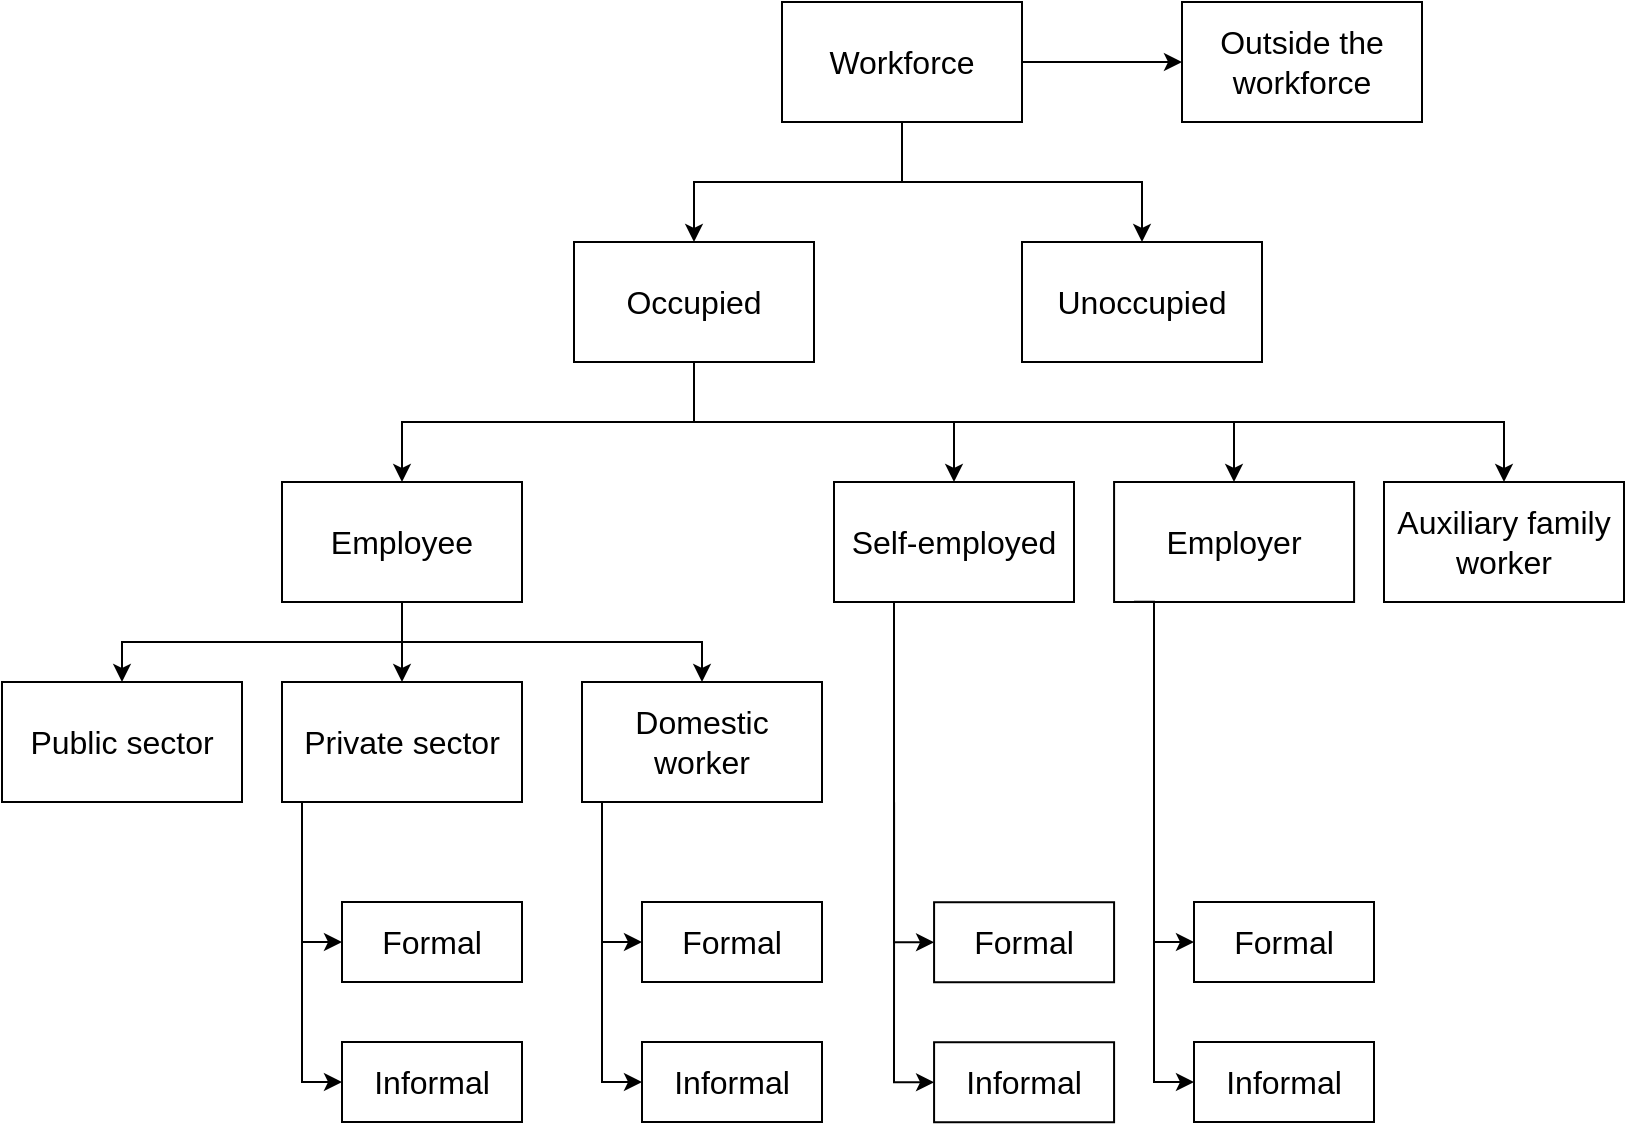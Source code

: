 <mxfile version="15.7.4"><diagram id="1851vs1acbHR2quE6G4J" name="Page-1"><mxGraphModel dx="821" dy="975" grid="0" gridSize="10" guides="1" tooltips="1" connect="1" arrows="1" fold="1" page="1" pageScale="1" pageWidth="827" pageHeight="1169" math="0" shadow="0"><root><mxCell id="0"/><mxCell id="1" parent="0"/><mxCell id="2jyovDB61brfEehxBIZy-3" value="" style="edgeStyle=orthogonalEdgeStyle;rounded=0;orthogonalLoop=1;jettySize=auto;html=1;fontSize=16;" edge="1" parent="1" source="2jyovDB61brfEehxBIZy-1" target="2jyovDB61brfEehxBIZy-2"><mxGeometry relative="1" as="geometry"/></mxCell><mxCell id="2jyovDB61brfEehxBIZy-5" value="" style="edgeStyle=orthogonalEdgeStyle;rounded=0;orthogonalLoop=1;jettySize=auto;html=1;fontSize=16;" edge="1" parent="1" source="2jyovDB61brfEehxBIZy-1" target="2jyovDB61brfEehxBIZy-4"><mxGeometry relative="1" as="geometry"/></mxCell><mxCell id="2jyovDB61brfEehxBIZy-7" value="" style="edgeStyle=orthogonalEdgeStyle;rounded=0;orthogonalLoop=1;jettySize=auto;html=1;fontSize=16;" edge="1" parent="1" source="2jyovDB61brfEehxBIZy-1" target="2jyovDB61brfEehxBIZy-6"><mxGeometry relative="1" as="geometry"/></mxCell><mxCell id="2jyovDB61brfEehxBIZy-1" value="Workforce" style="rounded=0;whiteSpace=wrap;html=1;fontSize=16;" vertex="1" parent="1"><mxGeometry x="394" y="40" width="120" height="60" as="geometry"/></mxCell><mxCell id="2jyovDB61brfEehxBIZy-2" value="Outside the workforce" style="whiteSpace=wrap;html=1;rounded=0;fontSize=16;" vertex="1" parent="1"><mxGeometry x="594" y="40" width="120" height="60" as="geometry"/></mxCell><mxCell id="2jyovDB61brfEehxBIZy-9" value="" style="edgeStyle=orthogonalEdgeStyle;rounded=0;orthogonalLoop=1;jettySize=auto;html=1;exitX=0.5;exitY=1;exitDx=0;exitDy=0;fontSize=16;" edge="1" parent="1" source="2jyovDB61brfEehxBIZy-4" target="2jyovDB61brfEehxBIZy-8"><mxGeometry relative="1" as="geometry"/></mxCell><mxCell id="2jyovDB61brfEehxBIZy-11" value="" style="edgeStyle=orthogonalEdgeStyle;rounded=0;orthogonalLoop=1;jettySize=auto;html=1;exitX=0.5;exitY=1;exitDx=0;exitDy=0;fontSize=16;" edge="1" parent="1" source="2jyovDB61brfEehxBIZy-4" target="2jyovDB61brfEehxBIZy-10"><mxGeometry relative="1" as="geometry"/></mxCell><mxCell id="2jyovDB61brfEehxBIZy-13" value="" style="edgeStyle=orthogonalEdgeStyle;rounded=0;orthogonalLoop=1;jettySize=auto;html=1;exitX=0.5;exitY=1;exitDx=0;exitDy=0;fontSize=16;" edge="1" parent="1" source="2jyovDB61brfEehxBIZy-4" target="2jyovDB61brfEehxBIZy-12"><mxGeometry relative="1" as="geometry"/></mxCell><mxCell id="2jyovDB61brfEehxBIZy-15" value="" style="edgeStyle=orthogonalEdgeStyle;rounded=0;orthogonalLoop=1;jettySize=auto;html=1;exitX=0.5;exitY=1;exitDx=0;exitDy=0;fontSize=16;" edge="1" parent="1" source="2jyovDB61brfEehxBIZy-4" target="2jyovDB61brfEehxBIZy-14"><mxGeometry relative="1" as="geometry"/></mxCell><mxCell id="2jyovDB61brfEehxBIZy-4" value="Occupied" style="whiteSpace=wrap;html=1;rounded=0;fontSize=16;" vertex="1" parent="1"><mxGeometry x="290" y="160" width="120" height="60" as="geometry"/></mxCell><mxCell id="2jyovDB61brfEehxBIZy-6" value="Unoccupied" style="whiteSpace=wrap;html=1;rounded=0;fontSize=16;" vertex="1" parent="1"><mxGeometry x="514" y="160" width="120" height="60" as="geometry"/></mxCell><mxCell id="2jyovDB61brfEehxBIZy-17" value="" style="edgeStyle=orthogonalEdgeStyle;rounded=0;orthogonalLoop=1;jettySize=auto;html=1;exitX=0.5;exitY=1;exitDx=0;exitDy=0;fontSize=16;" edge="1" parent="1" source="2jyovDB61brfEehxBIZy-8" target="2jyovDB61brfEehxBIZy-16"><mxGeometry relative="1" as="geometry"/></mxCell><mxCell id="2jyovDB61brfEehxBIZy-19" value="" style="edgeStyle=orthogonalEdgeStyle;rounded=0;orthogonalLoop=1;jettySize=auto;html=1;fontSize=16;" edge="1" parent="1" source="2jyovDB61brfEehxBIZy-8" target="2jyovDB61brfEehxBIZy-18"><mxGeometry relative="1" as="geometry"/></mxCell><mxCell id="2jyovDB61brfEehxBIZy-21" value="" style="edgeStyle=orthogonalEdgeStyle;rounded=0;orthogonalLoop=1;jettySize=auto;html=1;exitX=0.5;exitY=1;exitDx=0;exitDy=0;fontSize=16;" edge="1" parent="1" source="2jyovDB61brfEehxBIZy-8" target="2jyovDB61brfEehxBIZy-20"><mxGeometry relative="1" as="geometry"/></mxCell><mxCell id="2jyovDB61brfEehxBIZy-8" value="Employee" style="whiteSpace=wrap;html=1;rounded=0;fontSize=16;" vertex="1" parent="1"><mxGeometry x="144" y="280" width="120" height="60" as="geometry"/></mxCell><mxCell id="2jyovDB61brfEehxBIZy-10" value="Self-employed" style="whiteSpace=wrap;html=1;rounded=0;fontSize=16;" vertex="1" parent="1"><mxGeometry x="420" y="280" width="120" height="60" as="geometry"/></mxCell><mxCell id="2jyovDB61brfEehxBIZy-12" value="Employer" style="whiteSpace=wrap;html=1;rounded=0;fontSize=16;" vertex="1" parent="1"><mxGeometry x="560.04" y="280" width="120" height="60" as="geometry"/></mxCell><mxCell id="2jyovDB61brfEehxBIZy-14" value="Auxiliary family worker" style="whiteSpace=wrap;html=1;rounded=0;fontSize=16;" vertex="1" parent="1"><mxGeometry x="695" y="280" width="120" height="60" as="geometry"/></mxCell><mxCell id="2jyovDB61brfEehxBIZy-16" value="Public sector" style="whiteSpace=wrap;html=1;rounded=0;fontSize=16;" vertex="1" parent="1"><mxGeometry x="4" y="380" width="120" height="60" as="geometry"/></mxCell><mxCell id="2jyovDB61brfEehxBIZy-18" value="Private sector" style="whiteSpace=wrap;html=1;rounded=0;fontSize=16;" vertex="1" parent="1"><mxGeometry x="144" y="380" width="120" height="60" as="geometry"/></mxCell><mxCell id="2jyovDB61brfEehxBIZy-20" value="Domestic worker" style="whiteSpace=wrap;html=1;rounded=0;fontSize=16;" vertex="1" parent="1"><mxGeometry x="294" y="380" width="120" height="60" as="geometry"/></mxCell><mxCell id="2jyovDB61brfEehxBIZy-28" value="Informal" style="whiteSpace=wrap;html=1;rounded=0;fontSize=16;" vertex="1" parent="1"><mxGeometry x="174" y="560" width="90" height="40" as="geometry"/></mxCell><mxCell id="2jyovDB61brfEehxBIZy-29" value="Formal" style="whiteSpace=wrap;html=1;rounded=0;fontSize=16;" vertex="1" parent="1"><mxGeometry x="174" y="490" width="90" height="40" as="geometry"/></mxCell><mxCell id="2jyovDB61brfEehxBIZy-32" value="Informal" style="whiteSpace=wrap;html=1;rounded=0;fontSize=16;" vertex="1" parent="1"><mxGeometry x="324" y="560" width="90" height="40" as="geometry"/></mxCell><mxCell id="2jyovDB61brfEehxBIZy-33" value="Formal" style="whiteSpace=wrap;html=1;rounded=0;fontSize=16;" vertex="1" parent="1"><mxGeometry x="324" y="490" width="90" height="40" as="geometry"/></mxCell><mxCell id="2jyovDB61brfEehxBIZy-34" value="Informal" style="whiteSpace=wrap;html=1;rounded=0;fontSize=16;" vertex="1" parent="1"><mxGeometry x="600" y="560" width="90" height="40" as="geometry"/></mxCell><mxCell id="2jyovDB61brfEehxBIZy-35" value="Formal" style="whiteSpace=wrap;html=1;rounded=0;fontSize=16;" vertex="1" parent="1"><mxGeometry x="600" y="490" width="90" height="40" as="geometry"/></mxCell><mxCell id="2jyovDB61brfEehxBIZy-37" value="" style="edgeStyle=orthogonalEdgeStyle;rounded=0;orthogonalLoop=1;jettySize=auto;html=1;entryX=0;entryY=0.5;entryDx=0;entryDy=0;fontSize=16;" edge="1" parent="1"><mxGeometry relative="1" as="geometry"><mxPoint x="154" y="440" as="sourcePoint"/><mxPoint x="174" y="580.0" as="targetPoint"/><Array as="points"><mxPoint x="154" y="580"/></Array></mxGeometry></mxCell><mxCell id="2jyovDB61brfEehxBIZy-38" value="" style="edgeStyle=orthogonalEdgeStyle;rounded=0;orthogonalLoop=1;jettySize=auto;html=1;entryX=0;entryY=0.5;entryDx=0;entryDy=0;fontSize=16;" edge="1" parent="1"><mxGeometry relative="1" as="geometry"><mxPoint x="154" y="440" as="sourcePoint"/><mxPoint x="174" y="510" as="targetPoint"/><Array as="points"><mxPoint x="154" y="510"/></Array></mxGeometry></mxCell><mxCell id="2jyovDB61brfEehxBIZy-39" value="" style="edgeStyle=orthogonalEdgeStyle;rounded=0;orthogonalLoop=1;jettySize=auto;html=1;entryX=0;entryY=0.5;entryDx=0;entryDy=0;fontSize=16;" edge="1" parent="1"><mxGeometry relative="1" as="geometry"><mxPoint x="304" y="440" as="sourcePoint"/><mxPoint x="324" y="580.0" as="targetPoint"/><Array as="points"><mxPoint x="304" y="580"/></Array></mxGeometry></mxCell><mxCell id="2jyovDB61brfEehxBIZy-40" value="" style="edgeStyle=orthogonalEdgeStyle;rounded=0;orthogonalLoop=1;jettySize=auto;html=1;entryX=0;entryY=0.5;entryDx=0;entryDy=0;fontSize=16;" edge="1" parent="1"><mxGeometry relative="1" as="geometry"><mxPoint x="304" y="440" as="sourcePoint"/><mxPoint x="324" y="510" as="targetPoint"/><Array as="points"><mxPoint x="304" y="510"/></Array></mxGeometry></mxCell><mxCell id="2jyovDB61brfEehxBIZy-41" value="" style="edgeStyle=orthogonalEdgeStyle;rounded=0;orthogonalLoop=1;jettySize=auto;html=1;entryX=0;entryY=0.5;entryDx=0;entryDy=0;fontSize=16;" edge="1" parent="1"><mxGeometry relative="1" as="geometry"><mxPoint x="580" y="440" as="sourcePoint"/><mxPoint x="600" y="580.0" as="targetPoint"/><Array as="points"><mxPoint x="580" y="580"/></Array></mxGeometry></mxCell><mxCell id="2jyovDB61brfEehxBIZy-42" value="" style="edgeStyle=orthogonalEdgeStyle;rounded=0;orthogonalLoop=1;jettySize=auto;html=1;entryX=0;entryY=0.5;entryDx=0;entryDy=0;exitX=0.083;exitY=0.998;exitDx=0;exitDy=0;exitPerimeter=0;fontSize=16;" edge="1" parent="1" source="2jyovDB61brfEehxBIZy-12"><mxGeometry relative="1" as="geometry"><mxPoint x="580" y="440" as="sourcePoint"/><mxPoint x="600" y="510" as="targetPoint"/><Array as="points"><mxPoint x="580" y="510"/></Array></mxGeometry></mxCell><mxCell id="2jyovDB61brfEehxBIZy-46" value="Informal" style="whiteSpace=wrap;html=1;rounded=0;fontSize=16;" vertex="1" parent="1"><mxGeometry x="470.04" y="560.12" width="90" height="40" as="geometry"/></mxCell><mxCell id="2jyovDB61brfEehxBIZy-47" value="Formal" style="whiteSpace=wrap;html=1;rounded=0;fontSize=16;" vertex="1" parent="1"><mxGeometry x="470.04" y="490.12" width="90" height="40" as="geometry"/></mxCell><mxCell id="2jyovDB61brfEehxBIZy-48" value="" style="edgeStyle=orthogonalEdgeStyle;rounded=0;orthogonalLoop=1;jettySize=auto;html=1;entryX=0;entryY=0.5;entryDx=0;entryDy=0;fontSize=16;" edge="1" parent="1"><mxGeometry relative="1" as="geometry"><mxPoint x="450.04" y="440.12" as="sourcePoint"/><mxPoint x="470.04" y="580.12" as="targetPoint"/><Array as="points"><mxPoint x="450.04" y="580.12"/></Array></mxGeometry></mxCell><mxCell id="2jyovDB61brfEehxBIZy-49" value="" style="edgeStyle=orthogonalEdgeStyle;rounded=0;orthogonalLoop=1;jettySize=auto;html=1;entryX=0;entryY=0.5;entryDx=0;entryDy=0;exitX=0.083;exitY=0.998;exitDx=0;exitDy=0;exitPerimeter=0;fontSize=16;" edge="1" parent="1"><mxGeometry relative="1" as="geometry"><mxPoint x="450" y="340.0" as="sourcePoint"/><mxPoint x="470.04" y="510.12" as="targetPoint"/><Array as="points"><mxPoint x="450.04" y="510.12"/></Array></mxGeometry></mxCell></root></mxGraphModel></diagram></mxfile>